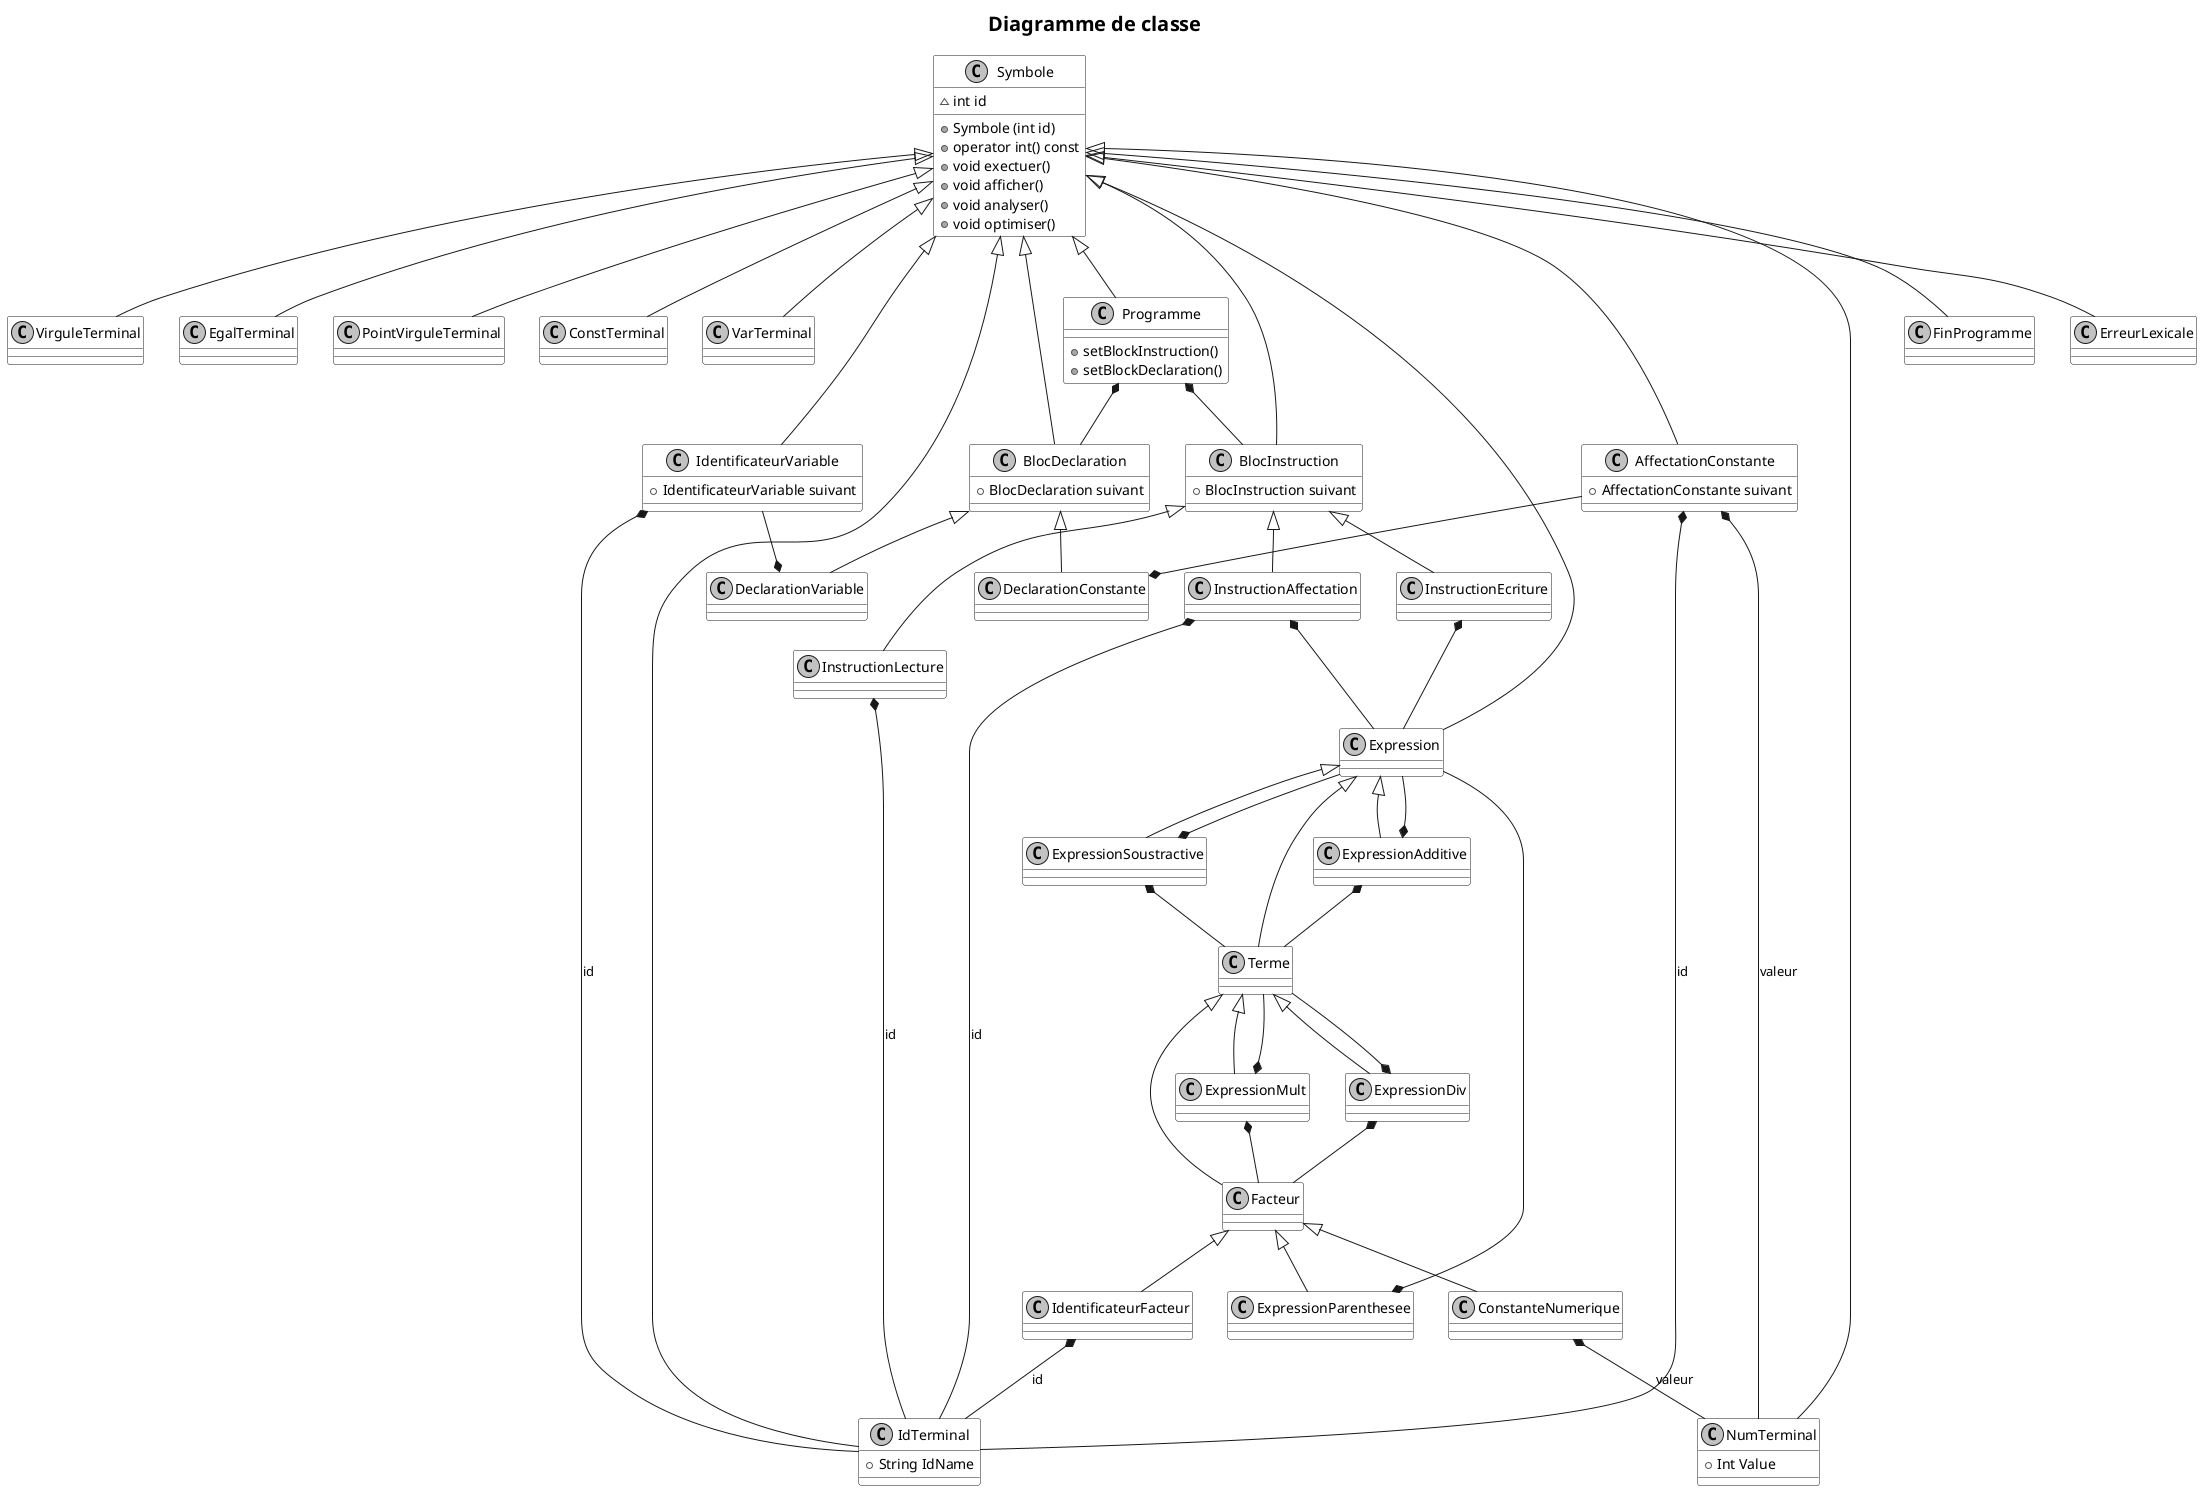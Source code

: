 @startuml
skinparam monochrome true
skinparam shadowing false
skinparam TitleFontSize 20
skinparam sequenceTitleFontSize 20
skinparam sequenceTitleFontStyle plain

skinparam class {
	BackgroundColor white
	BackgroundColor<<Warning>> lightblue
}

title Diagramme de classe

class Symbole{
	~int id
	+Symbole (int id)
	+operator int() const
	+void exectuer()
	+void afficher()
	+void analyser()
	+void optimiser()
}

class VirguleTerminal
class EgalTerminal
Class PointVirguleTerminal
class ConstTerminal
class VarTerminal
class EgalTerminal
class IdTerminal{
  +String IdName
}
class NumTerminal{
  +Int Value
}
class FinProgramme
class ErreurLexicale

class AffectationConstante{
	+AffectationConstante suivant
}
class IdentificateurVariable{
	+IdentificateurVariable suivant
}
class IdentificateurFacteur
class BlocDeclaration {
    +BlocDeclaration suivant
}
class DeclarationVariable
class DeclarationConstante
class Programme{
    +setBlockInstruction()
    +setBlockDeclaration()
}
class BlocInstruction {
    +BlocInstruction suivant
}
class InstructionLecture
class InstructionEcriture
class InstructionAffectation
class Expression
class ExpressionAdditive
class ExpressionSoustractive
class Terme
class ExpressionMult
class ExpressionDiv
class Facteur
class ExpressionParenthesee
class ConstanteNumerique

Symbole <|-- Programme
Symbole <|-- BlocDeclaration
Symbole <|-- BlocInstruction
Symbole <|-- AffectationConstante
Symbole <|-- IdentificateurVariable
Symbole <|-- Expression
Symbole <|-- VirguleTerminal
Symbole <|-- PointVirguleTerminal
Symbole <|-- ConstTerminal
Symbole <|-- VarTerminal
Symbole <|-- EgalTerminal
Symbole <|-- IdTerminal
Symbole <|-- NumTerminal
Symbole <|-- FinProgramme
Symbole <|-- ErreurLexicale

Programme *-- BlocDeclaration
Programme *-- BlocInstruction

BlocDeclaration <|-- DeclarationVariable
BlocDeclaration <|-- DeclarationConstante

IdentificateurVariable --* DeclarationVariable

AffectationConstante --* DeclarationConstante


BlocInstruction <|-- InstructionLecture
BlocInstruction <|-- InstructionEcriture
BlocInstruction <|-- InstructionAffectation

InstructionLecture *-- IdTerminal : id
InstructionAffectation *-- IdTerminal : id

InstructionEcriture *-- Expression
InstructionAffectation *-- Expression

Expression <|-- ExpressionAdditive
ExpressionAdditive *-- Expression
Expression <|-- ExpressionSoustractive
ExpressionSoustractive *-- Expression
Expression <|-- Terme
ExpressionParenthesee *-- Expression

ExpressionAdditive *-- Terme
ExpressionSoustractive *-- Terme
ExpressionMult *-- Terme
Terme <|-- ExpressionMult
ExpressionDiv *-- Terme
Terme <|-- ExpressionDiv
Terme <|-- Facteur

Facteur <|-- ExpressionParenthesee
ExpressionMult *-- Facteur
ExpressionDiv *-- Facteur
Facteur <|-- ConstanteNumerique
Facteur <|-- IdentificateurFacteur

AffectationConstante *-- IdTerminal : id
AffectationConstante *-- NumTerminal : valeur
IdentificateurVariable *-- IdTerminal : id
ConstanteNumerique *-- NumTerminal : valeur
IdentificateurFacteur *-- IdTerminal : id
@enduml